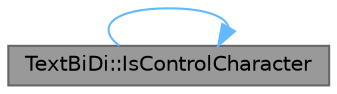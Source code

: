 digraph "TextBiDi::IsControlCharacter"
{
 // INTERACTIVE_SVG=YES
 // LATEX_PDF_SIZE
  bgcolor="transparent";
  edge [fontname=Helvetica,fontsize=10,labelfontname=Helvetica,labelfontsize=10];
  node [fontname=Helvetica,fontsize=10,shape=box,height=0.2,width=0.4];
  rankdir="LR";
  Node1 [id="Node000001",label="TextBiDi::IsControlCharacter",height=0.2,width=0.4,color="gray40", fillcolor="grey60", style="filled", fontcolor="black",tooltip="Utility function which tests to see whether the given character is a bidirectional control character."];
  Node1 -> Node1 [id="edge1_Node000001_Node000001",color="steelblue1",style="solid",tooltip=" "];
}
